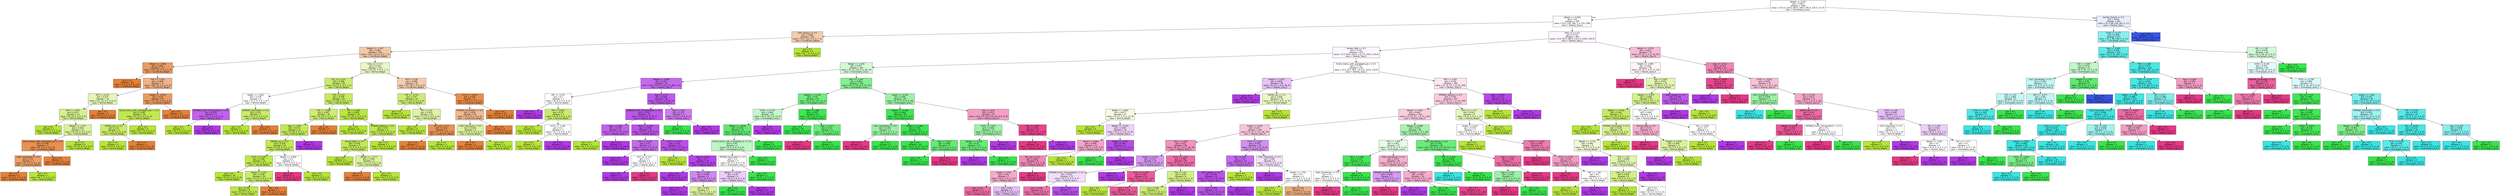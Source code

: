 digraph Tree {
node [shape=box, style="filled", color="black", fontname="helvetica"] ;
edge [fontname="helvetica"] ;
0 [label="Weight <= 0.451\ngini = 0.855\nsamples = 1096\nvalue = [215.0, 216.0, 284.0, 240.0, 281.0, 235.0, 217.0]\nclass = Overweight_Level_I", fillcolor="#ffffff"] ;
1 [label="Weight <= -0.939\ngini = 0.8\nsamples = 709\nvalue = [215, 216, 196, 2, 0, 235, 206]\nclass = Obesity_Type_II", fillcolor="#fdfbfe"] ;
0 -> 1 [labeldistance=2.5, labelangle=45, headlabel="True"] ;
2 [label="CAEC_Always <= 0.5\ngini = 0.488\nsamples = 226\nvalue = [212, 122, 0, 0, 0, 7, 1]\nclass = Insufficient_Weight", fillcolor="#f4cbae"] ;
1 -> 2 ;
3 [label="Weight <= -1.297\ngini = 0.481\nsamples = 220\nvalue = [212, 115, 0, 0, 0, 7, 1]\nclass = Insufficient_Weight", fillcolor="#f4c7a8"] ;
2 -> 3 ;
4 [label="Weight <= -1.596\ngini = 0.293\nsamples = 117\nvalue = [157, 34, 0, 0, 0, 0, 0]\nclass = Insufficient_Weight", fillcolor="#eb9c64"] ;
3 -> 4 ;
5 [label="gini = 0.0\nsamples = 40\nvalue = [71, 0, 0, 0, 0, 0, 0]\nclass = Insufficient_Weight", fillcolor="#e58139"] ;
4 -> 5 ;
6 [label="TUE <= -1.015\ngini = 0.406\nsamples = 77\nvalue = [86, 34, 0, 0, 0, 0, 0]\nclass = Insufficient_Weight", fillcolor="#efb387"] ;
4 -> 6 ;
7 [label="NCP <= 0.473\ngini = 0.475\nsamples = 16\nvalue = [12, 19, 0, 0, 0, 0, 0]\nclass = Normal_Weight", fillcolor="#e4f5b6"] ;
6 -> 7 ;
8 [label="NCP <= -0.877\ngini = 0.417\nsamples = 13\nvalue = [8, 19, 0, 0, 0, 0, 0]\nclass = Normal_Weight", fillcolor="#d5f08c"] ;
7 -> 8 ;
9 [label="gini = 0.0\nsamples = 2\nvalue = [0, 3, 0, 0, 0, 0, 0]\nclass = Normal_Weight", fillcolor="#b7e539"] ;
8 -> 9 ;
10 [label="Weight <= -1.537\ngini = 0.444\nsamples = 11\nvalue = [8, 16, 0, 0, 0, 0, 0]\nclass = Normal_Weight", fillcolor="#dbf29c"] ;
8 -> 10 ;
11 [label="family_history_with_overweight_yes <= 0.5\ngini = 0.198\nsamples = 5\nvalue = [8, 1, 0, 0, 0, 0, 0]\nclass = Insufficient_Weight", fillcolor="#e89152"] ;
10 -> 11 ;
12 [label="CAEC_Sometimes <= 0.5\ngini = 0.32\nsamples = 3\nvalue = [4, 1, 0, 0, 0, 0, 0]\nclass = Insufficient_Weight", fillcolor="#eca06a"] ;
11 -> 12 ;
13 [label="gini = 0.0\nsamples = 2\nvalue = [4, 0, 0, 0, 0, 0, 0]\nclass = Insufficient_Weight", fillcolor="#e58139"] ;
12 -> 13 ;
14 [label="gini = 0.0\nsamples = 1\nvalue = [0, 1, 0, 0, 0, 0, 0]\nclass = Normal_Weight", fillcolor="#b7e539"] ;
12 -> 14 ;
15 [label="gini = 0.0\nsamples = 2\nvalue = [4, 0, 0, 0, 0, 0, 0]\nclass = Insufficient_Weight", fillcolor="#e58139"] ;
11 -> 15 ;
16 [label="gini = 0.0\nsamples = 6\nvalue = [0, 15, 0, 0, 0, 0, 0]\nclass = Normal_Weight", fillcolor="#b7e539"] ;
10 -> 16 ;
17 [label="gini = 0.0\nsamples = 3\nvalue = [4, 0, 0, 0, 0, 0, 0]\nclass = Insufficient_Weight", fillcolor="#e58139"] ;
7 -> 17 ;
18 [label="Height <= -0.578\ngini = 0.28\nsamples = 61\nvalue = [74, 15, 0, 0, 0, 0, 0]\nclass = Insufficient_Weight", fillcolor="#ea9b61"] ;
6 -> 18 ;
19 [label="family_history_with_overweight_yes <= 0.5\ngini = 0.208\nsamples = 10\nvalue = [2, 15, 0, 0, 0, 0, 0]\nclass = Normal_Weight", fillcolor="#c1e853"] ;
18 -> 19 ;
20 [label="SMOKE_yes <= 0.5\ngini = 0.32\nsamples = 5\nvalue = [2, 8, 0, 0, 0, 0, 0]\nclass = Normal_Weight", fillcolor="#c9ec6a"] ;
19 -> 20 ;
21 [label="gini = 0.0\nsamples = 4\nvalue = [0, 8, 0, 0, 0, 0, 0]\nclass = Normal_Weight", fillcolor="#b7e539"] ;
20 -> 21 ;
22 [label="gini = 0.0\nsamples = 1\nvalue = [2, 0, 0, 0, 0, 0, 0]\nclass = Insufficient_Weight", fillcolor="#e58139"] ;
20 -> 22 ;
23 [label="gini = 0.0\nsamples = 5\nvalue = [0, 7, 0, 0, 0, 0, 0]\nclass = Normal_Weight", fillcolor="#b7e539"] ;
19 -> 23 ;
24 [label="gini = 0.0\nsamples = 51\nvalue = [72, 0, 0, 0, 0, 0, 0]\nclass = Insufficient_Weight", fillcolor="#e58139"] ;
18 -> 24 ;
25 [label="CALC_no <= 0.5\ngini = 0.535\nsamples = 103\nvalue = [55, 81, 0, 0, 0, 7, 1]\nclass = Normal_Weight", fillcolor="#eaf7c5"] ;
3 -> 25 ;
26 [label="SCC_no <= 0.5\ngini = 0.386\nsamples = 48\nvalue = [8, 53, 0, 0, 0, 7, 1]\nclass = Normal_Weight", fillcolor="#caec6d"] ;
25 -> 26 ;
27 [label="Height <= -1.083\ngini = 0.579\nsamples = 8\nvalue = [1, 5, 0, 0, 0, 5, 0]\nclass = Normal_Weight", fillcolor="#ffffff"] ;
26 -> 27 ;
28 [label="MTRANS_Public_Transportation <= 0.5\ngini = 0.278\nsamples = 5\nvalue = [0, 1, 0, 0, 0, 5, 0]\nclass = Obesity_Type_II", fillcolor="#c161ea"] ;
27 -> 28 ;
29 [label="gini = 0.0\nsamples = 1\nvalue = [0, 1, 0, 0, 0, 0, 0]\nclass = Normal_Weight", fillcolor="#b7e539"] ;
28 -> 29 ;
30 [label="gini = 0.0\nsamples = 4\nvalue = [0, 0, 0, 0, 0, 5, 0]\nclass = Obesity_Type_II", fillcolor="#b139e5"] ;
28 -> 30 ;
31 [label="MTRANS_Automobile <= 0.5\ngini = 0.32\nsamples = 3\nvalue = [1, 4, 0, 0, 0, 0, 0]\nclass = Normal_Weight", fillcolor="#c9ec6a"] ;
27 -> 31 ;
32 [label="gini = 0.0\nsamples = 2\nvalue = [0, 4, 0, 0, 0, 0, 0]\nclass = Normal_Weight", fillcolor="#b7e539"] ;
31 -> 32 ;
33 [label="gini = 0.0\nsamples = 1\nvalue = [1, 0, 0, 0, 0, 0, 0]\nclass = Insufficient_Weight", fillcolor="#e58139"] ;
31 -> 33 ;
34 [label="TUE <= 0.25\ngini = 0.299\nsamples = 40\nvalue = [7, 48, 0, 0, 0, 2, 1]\nclass = Normal_Weight", fillcolor="#c5ea60"] ;
26 -> 34 ;
35 [label="TUE <= -1.069\ngini = 0.397\nsamples = 26\nvalue = [6, 28, 0, 0, 0, 2, 1]\nclass = Normal_Weight", fillcolor="#cced72"] ;
34 -> 35 ;
36 [label="Age <= 1.784\ngini = 0.272\nsamples = 23\nvalue = [2, 28, 0, 0, 0, 2, 1]\nclass = Normal_Weight", fillcolor="#c3e959"] ;
35 -> 36 ;
37 [label="SMOKE_yes <= 0.5\ngini = 0.229\nsamples = 22\nvalue = [2, 28, 0, 0, 0, 1, 1]\nclass = Normal_Weight", fillcolor="#c1e853"] ;
36 -> 37 ;
38 [label="FCVC <= 0.145\ngini = 0.184\nsamples = 20\nvalue = [2, 27, 0, 0, 0, 1, 0]\nclass = Normal_Weight", fillcolor="#bfe84e"] ;
37 -> 38 ;
39 [label="gini = 0.0\nsamples = 10\nvalue = [0, 15, 0, 0, 0, 0, 0]\nclass = Normal_Weight", fillcolor="#b7e539"] ;
38 -> 39 ;
40 [label="Height <= 0.251\ngini = 0.338\nsamples = 10\nvalue = [2, 12, 0, 0, 0, 1, 0]\nclass = Normal_Weight", fillcolor="#c8eb67"] ;
38 -> 40 ;
41 [label="gini = 0.142\nsamples = 9\nvalue = [0, 12, 0, 0, 0, 1, 0]\nclass = Normal_Weight", fillcolor="#bde749"] ;
40 -> 41 ;
42 [label="gini = 0.0\nsamples = 1\nvalue = [2, 0, 0, 0, 0, 0, 0]\nclass = Insufficient_Weight", fillcolor="#e58139"] ;
40 -> 42 ;
43 [label="Weight <= -0.981\ngini = 0.5\nsamples = 2\nvalue = [0, 1, 0, 0, 0, 0, 1]\nclass = Normal_Weight", fillcolor="#ffffff"] ;
37 -> 43 ;
44 [label="gini = 0.0\nsamples = 1\nvalue = [0, 0, 0, 0, 0, 0, 1]\nclass = Obesity_Type_III", fillcolor="#e53986"] ;
43 -> 44 ;
45 [label="gini = 0.0\nsamples = 1\nvalue = [0, 1, 0, 0, 0, 0, 0]\nclass = Normal_Weight", fillcolor="#b7e539"] ;
43 -> 45 ;
46 [label="gini = 0.0\nsamples = 1\nvalue = [0, 0, 0, 0, 0, 1, 0]\nclass = Obesity_Type_II", fillcolor="#b139e5"] ;
36 -> 46 ;
47 [label="gini = 0.0\nsamples = 3\nvalue = [4, 0, 0, 0, 0, 0, 0]\nclass = Insufficient_Weight", fillcolor="#e58139"] ;
35 -> 47 ;
48 [label="FAF <= 0.286\ngini = 0.091\nsamples = 14\nvalue = [1, 20, 0, 0, 0, 0, 0]\nclass = Normal_Weight", fillcolor="#bbe643"] ;
34 -> 48 ;
49 [label="gini = 0.0\nsamples = 8\nvalue = [0, 11, 0, 0, 0, 0, 0]\nclass = Normal_Weight", fillcolor="#b7e539"] ;
48 -> 49 ;
50 [label="MTRANS_Walking <= 0.5\ngini = 0.18\nsamples = 6\nvalue = [1, 9, 0, 0, 0, 0, 0]\nclass = Normal_Weight", fillcolor="#bfe84f"] ;
48 -> 50 ;
51 [label="Gender_Male <= 0.5\ngini = 0.245\nsamples = 5\nvalue = [1, 6, 0, 0, 0, 0, 0]\nclass = Normal_Weight", fillcolor="#c3e95a"] ;
50 -> 51 ;
52 [label="gini = 0.0\nsamples = 2\nvalue = [0, 4, 0, 0, 0, 0, 0]\nclass = Normal_Weight", fillcolor="#b7e539"] ;
51 -> 52 ;
53 [label="Weight <= -1.177\ngini = 0.444\nsamples = 3\nvalue = [1, 2, 0, 0, 0, 0, 0]\nclass = Normal_Weight", fillcolor="#dbf29c"] ;
51 -> 53 ;
54 [label="gini = 0.0\nsamples = 1\nvalue = [1, 0, 0, 0, 0, 0, 0]\nclass = Insufficient_Weight", fillcolor="#e58139"] ;
53 -> 54 ;
55 [label="gini = 0.0\nsamples = 2\nvalue = [0, 2, 0, 0, 0, 0, 0]\nclass = Normal_Weight", fillcolor="#b7e539"] ;
53 -> 55 ;
56 [label="gini = 0.0\nsamples = 1\nvalue = [0, 3, 0, 0, 0, 0, 0]\nclass = Normal_Weight", fillcolor="#b7e539"] ;
50 -> 56 ;
57 [label="NCP <= 0.46\ngini = 0.468\nsamples = 55\nvalue = [47, 28, 0, 0, 0, 0, 0]\nclass = Insufficient_Weight", fillcolor="#f4ccaf"] ;
25 -> 57 ;
58 [label="TUE <= -0.723\ngini = 0.35\nsamples = 24\nvalue = [7, 24, 0, 0, 0, 0, 0]\nclass = Normal_Weight", fillcolor="#cced73"] ;
57 -> 58 ;
59 [label="gini = 0.0\nsamples = 8\nvalue = [0, 11, 0, 0, 0, 0, 0]\nclass = Normal_Weight", fillcolor="#b7e539"] ;
58 -> 59 ;
60 [label="FAF <= 0.15\ngini = 0.455\nsamples = 16\nvalue = [7, 13, 0, 0, 0, 0, 0]\nclass = Normal_Weight", fillcolor="#def3a4"] ;
58 -> 60 ;
61 [label="gini = 0.0\nsamples = 8\nvalue = [0, 12, 0, 0, 0, 0, 0]\nclass = Normal_Weight", fillcolor="#b7e539"] ;
60 -> 61 ;
62 [label="SCC_yes <= 0.5\ngini = 0.219\nsamples = 8\nvalue = [7, 1, 0, 0, 0, 0, 0]\nclass = Insufficient_Weight", fillcolor="#e99355"] ;
60 -> 62 ;
63 [label="gini = 0.0\nsamples = 7\nvalue = [7, 0, 0, 0, 0, 0, 0]\nclass = Insufficient_Weight", fillcolor="#e58139"] ;
62 -> 63 ;
64 [label="gini = 0.0\nsamples = 1\nvalue = [0, 1, 0, 0, 0, 0, 0]\nclass = Normal_Weight", fillcolor="#b7e539"] ;
62 -> 64 ;
65 [label="FCVC <= -0.674\ngini = 0.165\nsamples = 31\nvalue = [40, 4, 0, 0, 0, 0, 0]\nclass = Insufficient_Weight", fillcolor="#e88e4d"] ;
57 -> 65 ;
66 [label="MTRANS_Automobile <= 0.5\ngini = 0.426\nsamples = 10\nvalue = [9, 4, 0, 0, 0, 0, 0]\nclass = Insufficient_Weight", fillcolor="#f1b991"] ;
65 -> 66 ;
67 [label="CAEC_Frequently <= 0.5\ngini = 0.444\nsamples = 4\nvalue = [2, 4, 0, 0, 0, 0, 0]\nclass = Normal_Weight", fillcolor="#dbf29c"] ;
66 -> 67 ;
68 [label="gini = 0.0\nsamples = 1\nvalue = [2, 0, 0, 0, 0, 0, 0]\nclass = Insufficient_Weight", fillcolor="#e58139"] ;
67 -> 68 ;
69 [label="gini = 0.0\nsamples = 3\nvalue = [0, 4, 0, 0, 0, 0, 0]\nclass = Normal_Weight", fillcolor="#b7e539"] ;
67 -> 69 ;
70 [label="gini = 0.0\nsamples = 6\nvalue = [7, 0, 0, 0, 0, 0, 0]\nclass = Insufficient_Weight", fillcolor="#e58139"] ;
66 -> 70 ;
71 [label="gini = 0.0\nsamples = 21\nvalue = [31, 0, 0, 0, 0, 0, 0]\nclass = Insufficient_Weight", fillcolor="#e58139"] ;
65 -> 71 ;
72 [label="gini = 0.0\nsamples = 6\nvalue = [0, 7, 0, 0, 0, 0, 0]\nclass = Normal_Weight", fillcolor="#b7e539"] ;
2 -> 72 ;
73 [label="FAVC_no <= 0.5\ngini = 0.733\nsamples = 483\nvalue = [3.0, 94.0, 196.0, 2.0, 0.0, 228.0, 205.0]\nclass = Obesity_Type_II", fillcolor="#fcf6fe"] ;
1 -> 73 ;
74 [label="Gender_Male <= 0.5\ngini = 0.724\nsamples = 413\nvalue = [3.0, 69.0, 191.0, 1.0, 0.0, 210.0, 155.0]\nclass = Obesity_Type_II", fillcolor="#fcf6fe"] ;
73 -> 74 ;
75 [label="Weight <= -0.406\ngini = 0.637\nsamples = 181\nvalue = [0, 14, 132, 0, 0, 90, 37]\nclass = Overweight_Level_I", fillcolor="#d2f9d6"] ;
74 -> 75 ;
76 [label="Weight <= -0.904\ngini = 0.347\nsamples = 53\nvalue = [0.0, 14.0, 2.0, 0.0, 0.0, 68.0, 2.0]\nclass = Obesity_Type_II", fillcolor="#c46aec"] ;
75 -> 76 ;
77 [label="FAF <= -0.257\ngini = 0.5\nsamples = 7\nvalue = [0, 8, 0, 0, 0, 8, 0]\nclass = Normal_Weight", fillcolor="#ffffff"] ;
76 -> 77 ;
78 [label="gini = 0.0\nsamples = 3\nvalue = [0, 0, 0, 0, 0, 6, 0]\nclass = Obesity_Type_II", fillcolor="#b139e5"] ;
77 -> 78 ;
79 [label="FAF <= 0.005\ngini = 0.32\nsamples = 4\nvalue = [0, 8, 0, 0, 0, 2, 0]\nclass = Normal_Weight", fillcolor="#c9ec6a"] ;
77 -> 79 ;
80 [label="gini = 0.0\nsamples = 2\nvalue = [0, 6, 0, 0, 0, 0, 0]\nclass = Normal_Weight", fillcolor="#b7e539"] ;
79 -> 80 ;
81 [label="FCVC <= -1.481\ngini = 0.5\nsamples = 2\nvalue = [0, 2, 0, 0, 0, 2, 0]\nclass = Normal_Weight", fillcolor="#ffffff"] ;
79 -> 81 ;
82 [label="gini = 0.0\nsamples = 1\nvalue = [0, 2, 0, 0, 0, 0, 0]\nclass = Normal_Weight", fillcolor="#b7e539"] ;
81 -> 82 ;
83 [label="gini = 0.0\nsamples = 1\nvalue = [0, 0, 0, 0, 0, 2, 0]\nclass = Obesity_Type_II", fillcolor="#b139e5"] ;
81 -> 83 ;
84 [label="Age <= 1.771\ngini = 0.256\nsamples = 46\nvalue = [0, 6, 2, 0, 0, 60, 2]\nclass = Obesity_Type_II", fillcolor="#bd58e9"] ;
76 -> 84 ;
85 [label="MTRANS_Public_Transportation <= 0.5\ngini = 0.231\nsamples = 41\nvalue = [0, 6, 0, 0, 0, 54, 2]\nclass = Obesity_Type_II", fillcolor="#bc55e9"] ;
84 -> 85 ;
86 [label="Age <= 0.198\ngini = 0.278\nsamples = 11\nvalue = [0, 2, 0, 0, 0, 10, 0]\nclass = Obesity_Type_II", fillcolor="#c161ea"] ;
85 -> 86 ;
87 [label="gini = 0.0\nsamples = 2\nvalue = [0, 2, 0, 0, 0, 0, 0]\nclass = Normal_Weight", fillcolor="#b7e539"] ;
86 -> 87 ;
88 [label="gini = 0.0\nsamples = 9\nvalue = [0, 0, 0, 0, 0, 10, 0]\nclass = Obesity_Type_II", fillcolor="#b139e5"] ;
86 -> 88 ;
89 [label="NCP <= -2.148\ngini = 0.218\nsamples = 30\nvalue = [0, 4, 0, 0, 0, 44, 2]\nclass = Obesity_Type_II", fillcolor="#bb53e8"] ;
85 -> 89 ;
90 [label="FAF <= -0.035\ngini = 0.32\nsamples = 6\nvalue = [0, 0, 0, 0, 0, 8, 2]\nclass = Obesity_Type_II", fillcolor="#c46aec"] ;
89 -> 90 ;
91 [label="gini = 0.0\nsamples = 4\nvalue = [0, 0, 0, 0, 0, 6, 0]\nclass = Obesity_Type_II", fillcolor="#b139e5"] ;
90 -> 91 ;
92 [label="SCC_no <= 0.5\ngini = 0.5\nsamples = 2\nvalue = [0, 0, 0, 0, 0, 2, 2]\nclass = Obesity_Type_II", fillcolor="#ffffff"] ;
90 -> 92 ;
93 [label="gini = 0.0\nsamples = 1\nvalue = [0, 0, 0, 0, 0, 2, 0]\nclass = Obesity_Type_II", fillcolor="#b139e5"] ;
92 -> 93 ;
94 [label="gini = 0.0\nsamples = 1\nvalue = [0, 0, 0, 0, 0, 0, 2]\nclass = Obesity_Type_III", fillcolor="#e53986"] ;
92 -> 94 ;
95 [label="FCVC <= -2.473\ngini = 0.18\nsamples = 24\nvalue = [0, 4, 0, 0, 0, 36, 0]\nclass = Obesity_Type_II", fillcolor="#ba4fe8"] ;
89 -> 95 ;
96 [label="gini = 0.0\nsamples = 1\nvalue = [0, 2, 0, 0, 0, 0, 0]\nclass = Normal_Weight", fillcolor="#b7e539"] ;
95 -> 96 ;
97 [label="Age <= -0.38\ngini = 0.1\nsamples = 23\nvalue = [0, 2, 0, 0, 0, 36, 0]\nclass = Obesity_Type_II", fillcolor="#b544e6"] ;
95 -> 97 ;
98 [label="gini = 0.0\nsamples = 17\nvalue = [0, 0, 0, 0, 0, 31, 0]\nclass = Obesity_Type_II", fillcolor="#b139e5"] ;
97 -> 98 ;
99 [label="FAF <= -0.134\ngini = 0.408\nsamples = 6\nvalue = [0, 2, 0, 0, 0, 5, 0]\nclass = Obesity_Type_II", fillcolor="#d088ef"] ;
97 -> 99 ;
100 [label="gini = 0.0\nsamples = 3\nvalue = [0, 0, 0, 0, 0, 4, 0]\nclass = Obesity_Type_II", fillcolor="#b139e5"] ;
99 -> 100 ;
101 [label="gini = 0.444\nsamples = 3\nvalue = [0, 2, 0, 0, 0, 1, 0]\nclass = Normal_Weight", fillcolor="#dbf29c"] ;
99 -> 101 ;
102 [label="Age <= 1.96\ngini = 0.375\nsamples = 5\nvalue = [0, 0, 2, 0, 0, 6, 0]\nclass = Obesity_Type_II", fillcolor="#cb7bee"] ;
84 -> 102 ;
103 [label="gini = 0.0\nsamples = 1\nvalue = [0, 0, 2, 0, 0, 0, 0]\nclass = Overweight_Level_I", fillcolor="#39e54d"] ;
102 -> 103 ;
104 [label="gini = 0.0\nsamples = 4\nvalue = [0, 0, 0, 0, 0, 6, 0]\nclass = Obesity_Type_II", fillcolor="#b139e5"] ;
102 -> 104 ;
105 [label="NCP <= -1.441\ngini = 0.468\nsamples = 128\nvalue = [0, 0, 130, 0, 0, 22, 35]\nclass = Overweight_Level_I", fillcolor="#83ef90"] ;
75 -> 105 ;
106 [label="Weight <= -0.244\ngini = 0.35\nsamples = 45\nvalue = [0, 0, 53, 0, 0, 14, 1]\nclass = Overweight_Level_I", fillcolor="#70ec7e"] ;
105 -> 106 ;
107 [label="CH2O <= 0.379\ngini = 0.484\nsamples = 20\nvalue = [0, 0, 20, 0, 0, 14, 0]\nclass = Overweight_Level_I", fillcolor="#c4f7ca"] ;
106 -> 107 ;
108 [label="Weight <= -0.289\ngini = 0.278\nsamples = 15\nvalue = [0, 0, 20, 0, 0, 4, 0]\nclass = Overweight_Level_I", fillcolor="#61ea71"] ;
107 -> 108 ;
109 [label="family_history_with_overweight_no <= 0.5\ngini = 0.48\nsamples = 6\nvalue = [0, 0, 6, 0, 0, 4, 0]\nclass = Overweight_Level_I", fillcolor="#bdf6c4"] ;
108 -> 109 ;
110 [label="MTRANS_Automobile <= 0.5\ngini = 0.5\nsamples = 5\nvalue = [0, 0, 4, 0, 0, 4, 0]\nclass = Overweight_Level_I", fillcolor="#ffffff"] ;
109 -> 110 ;
111 [label="Weight <= -0.322\ngini = 0.49\nsamples = 4\nvalue = [0, 0, 3, 0, 0, 4, 0]\nclass = Obesity_Type_II", fillcolor="#eccef8"] ;
110 -> 111 ;
112 [label="gini = 0.0\nsamples = 1\nvalue = [0, 0, 3, 0, 0, 0, 0]\nclass = Overweight_Level_I", fillcolor="#39e54d"] ;
111 -> 112 ;
113 [label="gini = 0.0\nsamples = 3\nvalue = [0, 0, 0, 0, 0, 4, 0]\nclass = Obesity_Type_II", fillcolor="#b139e5"] ;
111 -> 113 ;
114 [label="gini = 0.0\nsamples = 1\nvalue = [0, 0, 1, 0, 0, 0, 0]\nclass = Overweight_Level_I", fillcolor="#39e54d"] ;
110 -> 114 ;
115 [label="gini = 0.0\nsamples = 1\nvalue = [0, 0, 2, 0, 0, 0, 0]\nclass = Overweight_Level_I", fillcolor="#39e54d"] ;
109 -> 115 ;
116 [label="gini = 0.0\nsamples = 9\nvalue = [0, 0, 14, 0, 0, 0, 0]\nclass = Overweight_Level_I", fillcolor="#39e54d"] ;
108 -> 116 ;
117 [label="gini = 0.0\nsamples = 5\nvalue = [0, 0, 0, 0, 0, 10, 0]\nclass = Obesity_Type_II", fillcolor="#b139e5"] ;
107 -> 117 ;
118 [label="Age <= 1.499\ngini = 0.057\nsamples = 25\nvalue = [0, 0, 33, 0, 0, 0, 1]\nclass = Overweight_Level_I", fillcolor="#3fe652"] ;
106 -> 118 ;
119 [label="gini = 0.0\nsamples = 20\nvalue = [0, 0, 29, 0, 0, 0, 0]\nclass = Overweight_Level_I", fillcolor="#39e54d"] ;
118 -> 119 ;
120 [label="Age <= 2.377\ngini = 0.32\nsamples = 5\nvalue = [0, 0, 4, 0, 0, 0, 1]\nclass = Overweight_Level_I", fillcolor="#6aec79"] ;
118 -> 120 ;
121 [label="gini = 0.0\nsamples = 1\nvalue = [0, 0, 0, 0, 0, 0, 1]\nclass = Obesity_Type_III", fillcolor="#e53986"] ;
120 -> 121 ;
122 [label="gini = 0.0\nsamples = 4\nvalue = [0, 0, 4, 0, 0, 0, 0]\nclass = Overweight_Level_I", fillcolor="#39e54d"] ;
120 -> 122 ;
123 [label="Height <= -0.542\ngini = 0.495\nsamples = 83\nvalue = [0, 0, 77, 0, 0, 8, 34]\nclass = Overweight_Level_I", fillcolor="#9bf2a5"] ;
105 -> 123 ;
124 [label="Weight <= -0.368\ngini = 0.084\nsamples = 50\nvalue = [0, 0, 65, 0, 0, 0, 3]\nclass = Overweight_Level_I", fillcolor="#42e655"] ;
123 -> 124 ;
125 [label="CALC_Sometimes <= 0.5\ngini = 0.444\nsamples = 3\nvalue = [0, 0, 2, 0, 0, 0, 1]\nclass = Overweight_Level_I", fillcolor="#9cf2a6"] ;
124 -> 125 ;
126 [label="gini = 0.0\nsamples = 1\nvalue = [0, 0, 0, 0, 0, 0, 1]\nclass = Obesity_Type_III", fillcolor="#e53986"] ;
125 -> 126 ;
127 [label="gini = 0.0\nsamples = 2\nvalue = [0, 0, 2, 0, 0, 0, 0]\nclass = Overweight_Level_I", fillcolor="#39e54d"] ;
125 -> 127 ;
128 [label="Height <= -0.585\ngini = 0.06\nsamples = 47\nvalue = [0, 0, 63, 0, 0, 0, 2]\nclass = Overweight_Level_I", fillcolor="#3fe653"] ;
124 -> 128 ;
129 [label="gini = 0.0\nsamples = 38\nvalue = [0, 0, 54, 0, 0, 0, 0]\nclass = Overweight_Level_I", fillcolor="#39e54d"] ;
128 -> 129 ;
130 [label="Age <= -0.533\ngini = 0.298\nsamples = 9\nvalue = [0, 0, 9, 0, 0, 0, 2]\nclass = Overweight_Level_I", fillcolor="#65eb75"] ;
128 -> 130 ;
131 [label="gini = 0.0\nsamples = 7\nvalue = [0, 0, 9, 0, 0, 0, 0]\nclass = Overweight_Level_I", fillcolor="#39e54d"] ;
130 -> 131 ;
132 [label="gini = 0.0\nsamples = 2\nvalue = [0, 0, 0, 0, 0, 0, 2]\nclass = Obesity_Type_III", fillcolor="#e53986"] ;
130 -> 132 ;
133 [label="Age <= -0.24\ngini = 0.551\nsamples = 33\nvalue = [0.0, 0.0, 12.0, 0.0, 0.0, 8.0, 31.0]\nclass = Obesity_Type_III", fillcolor="#f29fc4"] ;
123 -> 133 ;
134 [label="CH2O <= 1.047\ngini = 0.444\nsamples = 12\nvalue = [0, 0, 12, 0, 0, 6, 0]\nclass = Overweight_Level_I", fillcolor="#9cf2a6"] ;
133 -> 134 ;
135 [label="Weight <= -0.185\ngini = 0.32\nsamples = 10\nvalue = [0, 0, 12, 0, 0, 3, 0]\nclass = Overweight_Level_I", fillcolor="#6aec79"] ;
134 -> 135 ;
136 [label="gini = 0.0\nsamples = 3\nvalue = [0, 0, 0, 0, 0, 3, 0]\nclass = Obesity_Type_II", fillcolor="#b139e5"] ;
135 -> 136 ;
137 [label="gini = 0.0\nsamples = 7\nvalue = [0, 0, 12, 0, 0, 0, 0]\nclass = Overweight_Level_I", fillcolor="#39e54d"] ;
135 -> 137 ;
138 [label="gini = 0.0\nsamples = 2\nvalue = [0, 0, 0, 0, 0, 3, 0]\nclass = Obesity_Type_II", fillcolor="#b139e5"] ;
134 -> 138 ;
139 [label="FAF <= 1.683\ngini = 0.114\nsamples = 21\nvalue = [0, 0, 0, 0, 0, 2, 31]\nclass = Obesity_Type_III", fillcolor="#e7468e"] ;
133 -> 139 ;
140 [label="gini = 0.0\nsamples = 20\nvalue = [0, 0, 0, 0, 0, 0, 31]\nclass = Obesity_Type_III", fillcolor="#e53986"] ;
139 -> 140 ;
141 [label="gini = 0.0\nsamples = 1\nvalue = [0, 0, 0, 0, 0, 2, 0]\nclass = Obesity_Type_II", fillcolor="#b139e5"] ;
139 -> 141 ;
142 [label="family_history_with_overweight_yes <= 0.5\ngini = 0.725\nsamples = 232\nvalue = [3.0, 55.0, 59.0, 1.0, 0.0, 120.0, 118.0]\nclass = Obesity_Type_II", fillcolor="#fefdff"] ;
74 -> 142 ;
143 [label="Height <= -0.675\ngini = 0.603\nsamples = 46\nvalue = [0, 23, 2, 0, 0, 38, 9]\nclass = Obesity_Type_II", fillcolor="#e7c2f7"] ;
142 -> 143 ;
144 [label="gini = 0.0\nsamples = 16\nvalue = [0, 0, 0, 0, 0, 25, 0]\nclass = Obesity_Type_II", fillcolor="#b139e5"] ;
143 -> 144 ;
145 [label="SMOKE_yes <= 0.5\ngini = 0.646\nsamples = 30\nvalue = [0, 23, 2, 0, 0, 13, 9]\nclass = Normal_Weight", fillcolor="#eaf7c5"] ;
143 -> 145 ;
146 [label="Weight <= -0.483\ngini = 0.677\nsamples = 27\nvalue = [0, 17, 2, 0, 0, 13, 9]\nclass = Normal_Weight", fillcolor="#f5fbe3"] ;
145 -> 146 ;
147 [label="gini = 0.0\nsamples = 9\nvalue = [0, 14, 0, 0, 0, 0, 0]\nclass = Normal_Weight", fillcolor="#b7e539"] ;
146 -> 147 ;
148 [label="Weight <= -0.024\ngini = 0.639\nsamples = 18\nvalue = [0, 3, 2, 0, 0, 13, 9]\nclass = Obesity_Type_II", fillcolor="#eed3f9"] ;
146 -> 148 ;
149 [label="Height <= 0.894\ngini = 0.609\nsamples = 12\nvalue = [0, 3, 1, 0, 0, 3, 9]\nclass = Obesity_Type_III", fillcolor="#f3a4c7"] ;
148 -> 149 ;
150 [label="SCC_yes <= 0.5\ngini = 0.462\nsamples = 9\nvalue = [0, 0, 1, 0, 0, 3, 9]\nclass = Obesity_Type_III", fillcolor="#ef88b6"] ;
149 -> 150 ;
151 [label="Height <= 0.09\ngini = 0.54\nsamples = 7\nvalue = [0, 0, 1, 0, 0, 3, 6]\nclass = Obesity_Type_III", fillcolor="#f4aacb"] ;
150 -> 151 ;
152 [label="gini = 0.32\nsamples = 3\nvalue = [0, 0, 1, 0, 0, 0, 4]\nclass = Obesity_Type_III", fillcolor="#ec6aa4"] ;
151 -> 152 ;
153 [label="gini = 0.48\nsamples = 4\nvalue = [0, 0, 0, 0, 0, 3, 2]\nclass = Obesity_Type_II", fillcolor="#e5bdf6"] ;
151 -> 153 ;
154 [label="gini = 0.0\nsamples = 2\nvalue = [0, 0, 0, 0, 0, 0, 3]\nclass = Obesity_Type_III", fillcolor="#e53986"] ;
150 -> 154 ;
155 [label="gini = 0.0\nsamples = 3\nvalue = [0, 3, 0, 0, 0, 0, 0]\nclass = Normal_Weight", fillcolor="#b7e539"] ;
149 -> 155 ;
156 [label="Height <= 0.529\ngini = 0.165\nsamples = 6\nvalue = [0, 0, 1, 0, 0, 10, 0]\nclass = Obesity_Type_II", fillcolor="#b94de8"] ;
148 -> 156 ;
157 [label="gini = 0.0\nsamples = 1\nvalue = [0, 0, 1, 0, 0, 0, 0]\nclass = Overweight_Level_I", fillcolor="#39e54d"] ;
156 -> 157 ;
158 [label="gini = 0.0\nsamples = 5\nvalue = [0, 0, 0, 0, 0, 10, 0]\nclass = Obesity_Type_II", fillcolor="#b139e5"] ;
156 -> 158 ;
159 [label="gini = 0.0\nsamples = 3\nvalue = [0, 6, 0, 0, 0, 0, 0]\nclass = Normal_Weight", fillcolor="#b7e539"] ;
145 -> 159 ;
160 [label="NCP <= 0.497\ngini = 0.716\nsamples = 186\nvalue = [3, 32, 57, 1, 0, 82, 109]\nclass = Obesity_Type_III", fillcolor="#fce5ef"] ;
142 -> 160 ;
161 [label="MTRANS_Walking <= 0.5\ngini = 0.705\nsamples = 167\nvalue = [3, 30, 57, 1, 0, 52, 109]\nclass = Obesity_Type_III", fillcolor="#f8cadf"] ;
160 -> 161 ;
162 [label="Weight <= 0.091\ngini = 0.697\nsamples = 158\nvalue = [3, 22, 57, 1, 0, 51, 104]\nclass = Obesity_Type_III", fillcolor="#f8cce0"] ;
161 -> 162 ;
163 [label="Height <= 0.976\ngini = 0.617\nsamples = 100\nvalue = [3, 22, 1, 0, 0, 46, 76]\nclass = Obesity_Type_III", fillcolor="#f7c5db"] ;
162 -> 163 ;
164 [label="TUE <= -1.036\ngini = 0.52\nsamples = 80\nvalue = [0, 15, 1, 0, 0, 26, 76]\nclass = Obesity_Type_III", fillcolor="#f193bd"] ;
163 -> 164 ;
165 [label="Height <= 0.479\ngini = 0.513\nsamples = 20\nvalue = [0, 3, 0, 0, 0, 18, 7]\nclass = Obesity_Type_II", fillcolor="#d697f1"] ;
164 -> 165 ;
166 [label="MTRANS_Public_Transportation <= 0.5\ngini = 0.615\nsamples = 15\nvalue = [0, 3, 0, 0, 0, 9, 7]\nclass = Obesity_Type_II", fillcolor="#f2defb"] ;
165 -> 166 ;
167 [label="gini = 0.346\nsamples = 8\nvalue = [0, 2, 0, 0, 0, 0, 7]\nclass = Obesity_Type_III", fillcolor="#ec72a9"] ;
166 -> 167 ;
168 [label="gini = 0.18\nsamples = 7\nvalue = [0, 1, 0, 0, 0, 9, 0]\nclass = Obesity_Type_II", fillcolor="#ba4fe8"] ;
166 -> 168 ;
169 [label="gini = 0.0\nsamples = 5\nvalue = [0, 0, 0, 0, 0, 9, 0]\nclass = Obesity_Type_II", fillcolor="#b139e5"] ;
165 -> 169 ;
170 [label="FCVC <= 1.032\ngini = 0.386\nsamples = 60\nvalue = [0, 12, 1, 0, 0, 8, 69]\nclass = Obesity_Type_III", fillcolor="#ec6ea7"] ;
164 -> 170 ;
171 [label="FCVC <= -2.362\ngini = 0.287\nsamples = 54\nvalue = [0, 5, 1, 0, 0, 7, 67]\nclass = Obesity_Type_III", fillcolor="#ea5c9c"] ;
170 -> 171 ;
172 [label="gini = 0.0\nsamples = 1\nvalue = [0, 1, 0, 0, 0, 0, 0]\nclass = Normal_Weight", fillcolor="#b7e539"] ;
171 -> 172 ;
173 [label="gini = 0.27\nsamples = 53\nvalue = [0, 4, 1, 0, 0, 7, 67]\nclass = Obesity_Type_III", fillcolor="#e95a9a"] ;
171 -> 173 ;
174 [label="TUE <= 1.42\ngini = 0.46\nsamples = 6\nvalue = [0, 7, 0, 0, 0, 1, 2]\nclass = Normal_Weight", fillcolor="#d2ef83"] ;
170 -> 174 ;
175 [label="gini = 0.346\nsamples = 5\nvalue = [0, 7, 0, 0, 0, 0, 2]\nclass = Normal_Weight", fillcolor="#ccec72"] ;
174 -> 175 ;
176 [label="gini = 0.0\nsamples = 1\nvalue = [0, 0, 0, 0, 0, 1, 0]\nclass = Obesity_Type_II", fillcolor="#b139e5"] ;
174 -> 176 ;
177 [label="FCVC <= 1.031\ngini = 0.491\nsamples = 20\nvalue = [3, 7, 0, 0, 0, 20, 0]\nclass = Obesity_Type_II", fillcolor="#d38ff0"] ;
163 -> 177 ;
178 [label="FAF <= 2.04\ngini = 0.32\nsamples = 14\nvalue = [0, 4, 0, 0, 0, 16, 0]\nclass = Obesity_Type_II", fillcolor="#c46aec"] ;
177 -> 178 ;
179 [label="CAEC_Always <= 0.5\ngini = 0.198\nsamples = 13\nvalue = [0, 2, 0, 0, 0, 16, 0]\nclass = Obesity_Type_II", fillcolor="#bb52e8"] ;
178 -> 179 ;
180 [label="gini = 0.208\nsamples = 12\nvalue = [0, 2, 0, 0, 0, 15, 0]\nclass = Obesity_Type_II", fillcolor="#bb53e8"] ;
179 -> 180 ;
181 [label="gini = 0.0\nsamples = 1\nvalue = [0, 0, 0, 0, 0, 1, 0]\nclass = Obesity_Type_II", fillcolor="#b139e5"] ;
179 -> 181 ;
182 [label="gini = 0.0\nsamples = 1\nvalue = [0, 2, 0, 0, 0, 0, 0]\nclass = Normal_Weight", fillcolor="#b7e539"] ;
178 -> 182 ;
183 [label="CAEC_Frequently <= 0.5\ngini = 0.66\nsamples = 6\nvalue = [3, 3, 0, 0, 0, 4, 0]\nclass = Obesity_Type_II", fillcolor="#f4e3fb"] ;
177 -> 183 ;
184 [label="gini = 0.0\nsamples = 2\nvalue = [0, 0, 0, 0, 0, 4, 0]\nclass = Obesity_Type_II", fillcolor="#b139e5"] ;
183 -> 184 ;
185 [label="Height <= 1.752\ngini = 0.5\nsamples = 4\nvalue = [3, 3, 0, 0, 0, 0, 0]\nclass = Insufficient_Weight", fillcolor="#ffffff"] ;
183 -> 185 ;
186 [label="gini = 0.0\nsamples = 2\nvalue = [0, 2, 0, 0, 0, 0, 0]\nclass = Normal_Weight", fillcolor="#b7e539"] ;
185 -> 186 ;
187 [label="gini = 0.375\nsamples = 2\nvalue = [3, 1, 0, 0, 0, 0, 0]\nclass = Insufficient_Weight", fillcolor="#eeab7b"] ;
185 -> 187 ;
188 [label="Weight <= 0.269\ngini = 0.513\nsamples = 58\nvalue = [0, 0, 56, 1, 0, 5, 28]\nclass = Overweight_Level_I", fillcolor="#a6f3af"] ;
162 -> 188 ;
189 [label="TUE <= -1.055\ngini = 0.581\nsamples = 32\nvalue = [0, 0, 25, 0, 0, 5, 21]\nclass = Overweight_Level_I", fillcolor="#e5fce7"] ;
188 -> 189 ;
190 [label="FAF <= -1.189\ngini = 0.117\nsamples = 12\nvalue = [0, 0, 15, 0, 0, 0, 1]\nclass = Overweight_Level_I", fillcolor="#46e759"] ;
189 -> 190 ;
191 [label="CAEC_Sometimes <= 0.5\ngini = 0.5\nsamples = 2\nvalue = [0, 0, 1, 0, 0, 0, 1]\nclass = Overweight_Level_I", fillcolor="#ffffff"] ;
190 -> 191 ;
192 [label="gini = 0.0\nsamples = 1\nvalue = [0, 0, 0, 0, 0, 0, 1]\nclass = Obesity_Type_III", fillcolor="#e53986"] ;
191 -> 192 ;
193 [label="gini = 0.0\nsamples = 1\nvalue = [0, 0, 1, 0, 0, 0, 0]\nclass = Overweight_Level_I", fillcolor="#39e54d"] ;
191 -> 193 ;
194 [label="gini = 0.0\nsamples = 10\nvalue = [0, 0, 14, 0, 0, 0, 0]\nclass = Overweight_Level_I", fillcolor="#39e54d"] ;
190 -> 194 ;
195 [label="CAEC_Sometimes <= 0.5\ngini = 0.571\nsamples = 20\nvalue = [0, 0, 10, 0, 0, 5, 20]\nclass = Obesity_Type_III", fillcolor="#f5b0cf"] ;
189 -> 195 ;
196 [label="MTRANS_Automobile <= 0.5\ngini = 0.444\nsamples = 2\nvalue = [0, 0, 0, 0, 0, 4, 2]\nclass = Obesity_Type_II", fillcolor="#d89cf2"] ;
195 -> 196 ;
197 [label="gini = 0.0\nsamples = 1\nvalue = [0, 0, 0, 0, 0, 0, 2]\nclass = Obesity_Type_III", fillcolor="#e53986"] ;
196 -> 197 ;
198 [label="gini = 0.0\nsamples = 1\nvalue = [0, 0, 0, 0, 0, 4, 0]\nclass = Obesity_Type_II", fillcolor="#b139e5"] ;
196 -> 198 ;
199 [label="Height <= 0.413\ngini = 0.495\nsamples = 18\nvalue = [0, 0, 10, 0, 0, 1, 18]\nclass = Obesity_Type_III", fillcolor="#f4accc"] ;
195 -> 199 ;
200 [label="gini = 0.0\nsamples = 5\nvalue = [0, 0, 10, 0, 0, 0, 0]\nclass = Overweight_Level_I", fillcolor="#39e54d"] ;
199 -> 200 ;
201 [label="gini = 0.1\nsamples = 13\nvalue = [0, 0, 0, 0, 0, 1, 18]\nclass = Obesity_Type_III", fillcolor="#e6448d"] ;
199 -> 201 ;
202 [label="CALC_Sometimes <= 0.5\ngini = 0.335\nsamples = 26\nvalue = [0.0, 0.0, 31.0, 1.0, 0.0, 0.0, 7.0]\nclass = Overweight_Level_I", fillcolor="#6bec7a"] ;
188 -> 202 ;
203 [label="TUE <= -0.746\ngini = 0.064\nsamples = 19\nvalue = [0, 0, 29, 1, 0, 0, 0]\nclass = Overweight_Level_I", fillcolor="#40e653"] ;
202 -> 203 ;
204 [label="gini = 0.0\nsamples = 1\nvalue = [0, 0, 0, 1, 0, 0, 0]\nclass = Overweight_Level_II", fillcolor="#39e5e2"] ;
203 -> 204 ;
205 [label="gini = 0.0\nsamples = 18\nvalue = [0, 0, 29, 0, 0, 0, 0]\nclass = Overweight_Level_I", fillcolor="#39e54d"] ;
203 -> 205 ;
206 [label="Age <= -0.111\ngini = 0.346\nsamples = 7\nvalue = [0, 0, 2, 0, 0, 0, 7]\nclass = Obesity_Type_III", fillcolor="#ec72a9"] ;
202 -> 206 ;
207 [label="Age <= -0.751\ngini = 0.444\nsamples = 2\nvalue = [0, 0, 2, 0, 0, 0, 1]\nclass = Overweight_Level_I", fillcolor="#9cf2a6"] ;
206 -> 207 ;
208 [label="gini = 0.0\nsamples = 1\nvalue = [0, 0, 0, 0, 0, 0, 1]\nclass = Obesity_Type_III", fillcolor="#e53986"] ;
207 -> 208 ;
209 [label="gini = 0.0\nsamples = 1\nvalue = [0, 0, 2, 0, 0, 0, 0]\nclass = Overweight_Level_I", fillcolor="#39e54d"] ;
207 -> 209 ;
210 [label="gini = 0.0\nsamples = 5\nvalue = [0, 0, 0, 0, 0, 0, 6]\nclass = Obesity_Type_III", fillcolor="#e53986"] ;
206 -> 210 ;
211 [label="CALC_no <= 0.5\ngini = 0.541\nsamples = 9\nvalue = [0, 8, 0, 0, 0, 1, 5]\nclass = Normal_Weight", fillcolor="#e7f6bd"] ;
161 -> 211 ;
212 [label="Height <= 0.412\ngini = 0.579\nsamples = 7\nvalue = [0, 5, 0, 0, 0, 1, 5]\nclass = Normal_Weight", fillcolor="#ffffff"] ;
211 -> 212 ;
213 [label="gini = 0.0\nsamples = 3\nvalue = [0, 4, 0, 0, 0, 0, 0]\nclass = Normal_Weight", fillcolor="#b7e539"] ;
212 -> 213 ;
214 [label="CH2O <= -0.831\ngini = 0.449\nsamples = 4\nvalue = [0, 1, 0, 0, 0, 1, 5]\nclass = Obesity_Type_III", fillcolor="#ee7bae"] ;
212 -> 214 ;
215 [label="gini = 0.0\nsamples = 1\nvalue = [0, 0, 0, 0, 0, 0, 2]\nclass = Obesity_Type_III", fillcolor="#e53986"] ;
214 -> 215 ;
216 [label="FCVC <= 0.145\ngini = 0.56\nsamples = 3\nvalue = [0, 1, 0, 0, 0, 1, 3]\nclass = Obesity_Type_III", fillcolor="#f29cc2"] ;
214 -> 216 ;
217 [label="gini = 0.0\nsamples = 1\nvalue = [0, 0, 0, 0, 0, 0, 3]\nclass = Obesity_Type_III", fillcolor="#e53986"] ;
216 -> 217 ;
218 [label="FAF <= 1.782\ngini = 0.5\nsamples = 2\nvalue = [0, 1, 0, 0, 0, 1, 0]\nclass = Normal_Weight", fillcolor="#ffffff"] ;
216 -> 218 ;
219 [label="gini = 0.0\nsamples = 1\nvalue = [0, 1, 0, 0, 0, 0, 0]\nclass = Normal_Weight", fillcolor="#b7e539"] ;
218 -> 219 ;
220 [label="gini = 0.0\nsamples = 1\nvalue = [0, 0, 0, 0, 0, 1, 0]\nclass = Obesity_Type_II", fillcolor="#b139e5"] ;
218 -> 220 ;
221 [label="gini = 0.0\nsamples = 2\nvalue = [0, 3, 0, 0, 0, 0, 0]\nclass = Normal_Weight", fillcolor="#b7e539"] ;
211 -> 221 ;
222 [label="Age <= -0.901\ngini = 0.117\nsamples = 19\nvalue = [0, 2, 0, 0, 0, 30, 0]\nclass = Obesity_Type_II", fillcolor="#b646e7"] ;
160 -> 222 ;
223 [label="gini = 0.0\nsamples = 1\nvalue = [0, 2, 0, 0, 0, 0, 0]\nclass = Normal_Weight", fillcolor="#b7e539"] ;
222 -> 223 ;
224 [label="gini = 0.0\nsamples = 18\nvalue = [0, 0, 0, 0, 0, 30, 0]\nclass = Obesity_Type_II", fillcolor="#b139e5"] ;
222 -> 224 ;
225 [label="Weight <= -0.359\ngini = 0.645\nsamples = 70\nvalue = [0, 25, 5, 1, 0, 18, 50]\nclass = Obesity_Type_III", fillcolor="#f6bcd6"] ;
73 -> 225 ;
226 [label="Height <= -1.095\ngini = 0.642\nsamples = 46\nvalue = [0, 24, 0, 0, 0, 13, 26]\nclass = Obesity_Type_III", fillcolor="#fef5f9"] ;
225 -> 226 ;
227 [label="gini = 0.0\nsamples = 17\nvalue = [0, 0, 0, 0, 0, 0, 22]\nclass = Obesity_Type_III", fillcolor="#e53986"] ;
226 -> 227 ;
228 [label="Age <= 0.934\ngini = 0.547\nsamples = 29\nvalue = [0, 24, 0, 0, 0, 13, 4]\nclass = Normal_Weight", fillcolor="#e3f5b1"] ;
226 -> 228 ;
229 [label="Weight <= -0.557\ngini = 0.486\nsamples = 26\nvalue = [0, 23, 0, 0, 0, 7, 4]\nclass = Normal_Weight", fillcolor="#d4f08a"] ;
228 -> 229 ;
230 [label="Weight <= -0.763\ngini = 0.287\nsamples = 17\nvalue = [0, 19, 0, 0, 0, 4, 0]\nclass = Normal_Weight", fillcolor="#c6ea63"] ;
229 -> 230 ;
231 [label="gini = 0.0\nsamples = 7\nvalue = [0, 10, 0, 0, 0, 0, 0]\nclass = Normal_Weight", fillcolor="#b7e539"] ;
230 -> 231 ;
232 [label="MTRANS_Automobile <= 0.5\ngini = 0.426\nsamples = 10\nvalue = [0, 9, 0, 0, 0, 4, 0]\nclass = Normal_Weight", fillcolor="#d7f191"] ;
230 -> 232 ;
233 [label="Weight <= -0.732\ngini = 0.494\nsamples = 8\nvalue = [0, 5, 0, 0, 0, 4, 0]\nclass = Normal_Weight", fillcolor="#f1fad7"] ;
232 -> 233 ;
234 [label="gini = 0.0\nsamples = 1\nvalue = [0, 0, 0, 0, 0, 1, 0]\nclass = Obesity_Type_II", fillcolor="#b139e5"] ;
233 -> 234 ;
235 [label="TUE <= 1.42\ngini = 0.469\nsamples = 7\nvalue = [0, 5, 0, 0, 0, 3, 0]\nclass = Normal_Weight", fillcolor="#e2f5b0"] ;
233 -> 235 ;
236 [label="CALC_no <= 0.5\ngini = 0.408\nsamples = 6\nvalue = [0, 5, 0, 0, 0, 2, 0]\nclass = Normal_Weight", fillcolor="#d4ef88"] ;
235 -> 236 ;
237 [label="gini = 0.0\nsamples = 3\nvalue = [0, 3, 0, 0, 0, 0, 0]\nclass = Normal_Weight", fillcolor="#b7e539"] ;
236 -> 237 ;
238 [label="gini = 0.5\nsamples = 3\nvalue = [0, 2, 0, 0, 0, 2, 0]\nclass = Normal_Weight", fillcolor="#ffffff"] ;
236 -> 238 ;
239 [label="gini = 0.0\nsamples = 1\nvalue = [0, 0, 0, 0, 0, 1, 0]\nclass = Obesity_Type_II", fillcolor="#b139e5"] ;
235 -> 239 ;
240 [label="gini = 0.0\nsamples = 2\nvalue = [0, 4, 0, 0, 0, 0, 0]\nclass = Normal_Weight", fillcolor="#b7e539"] ;
232 -> 240 ;
241 [label="SCC_yes <= 0.5\ngini = 0.661\nsamples = 9\nvalue = [0, 4, 0, 0, 0, 3, 4]\nclass = Normal_Weight", fillcolor="#ffffff"] ;
229 -> 241 ;
242 [label="Gender_Male <= 0.5\ngini = 0.571\nsamples = 6\nvalue = [0, 2, 0, 0, 0, 1, 4]\nclass = Obesity_Type_III", fillcolor="#f5b0cf"] ;
241 -> 242 ;
243 [label="gini = 0.0\nsamples = 3\nvalue = [0, 0, 0, 0, 0, 0, 4]\nclass = Obesity_Type_III", fillcolor="#e53986"] ;
242 -> 243 ;
244 [label="Height <= 0.626\ngini = 0.444\nsamples = 3\nvalue = [0, 2, 0, 0, 0, 1, 0]\nclass = Normal_Weight", fillcolor="#dbf29c"] ;
242 -> 244 ;
245 [label="gini = 0.0\nsamples = 1\nvalue = [0, 0, 0, 0, 0, 1, 0]\nclass = Obesity_Type_II", fillcolor="#b139e5"] ;
244 -> 245 ;
246 [label="gini = 0.0\nsamples = 2\nvalue = [0, 2, 0, 0, 0, 0, 0]\nclass = Normal_Weight", fillcolor="#b7e539"] ;
244 -> 246 ;
247 [label="FAF <= 0.591\ngini = 0.5\nsamples = 3\nvalue = [0, 2, 0, 0, 0, 2, 0]\nclass = Normal_Weight", fillcolor="#ffffff"] ;
241 -> 247 ;
248 [label="gini = 0.0\nsamples = 1\nvalue = [0, 2, 0, 0, 0, 0, 0]\nclass = Normal_Weight", fillcolor="#b7e539"] ;
247 -> 248 ;
249 [label="gini = 0.0\nsamples = 2\nvalue = [0, 0, 0, 0, 0, 2, 0]\nclass = Obesity_Type_II", fillcolor="#b139e5"] ;
247 -> 249 ;
250 [label="CAEC_Always <= 0.5\ngini = 0.245\nsamples = 3\nvalue = [0, 1, 0, 0, 0, 6, 0]\nclass = Obesity_Type_II", fillcolor="#be5ae9"] ;
228 -> 250 ;
251 [label="gini = 0.0\nsamples = 2\nvalue = [0, 0, 0, 0, 0, 6, 0]\nclass = Obesity_Type_II", fillcolor="#b139e5"] ;
250 -> 251 ;
252 [label="gini = 0.0\nsamples = 1\nvalue = [0, 1, 0, 0, 0, 0, 0]\nclass = Normal_Weight", fillcolor="#b7e539"] ;
250 -> 252 ;
253 [label="Age <= -0.712\ngini = 0.515\nsamples = 24\nvalue = [0, 1, 5, 1, 0, 5, 24]\nclass = Obesity_Type_III", fillcolor="#ef86b5"] ;
225 -> 253 ;
254 [label="TUE <= -0.959\ngini = 0.124\nsamples = 9\nvalue = [0, 0, 0, 0, 0, 1, 14]\nclass = Obesity_Type_III", fillcolor="#e7478f"] ;
253 -> 254 ;
255 [label="gini = 0.0\nsamples = 1\nvalue = [0, 0, 0, 0, 0, 1, 0]\nclass = Obesity_Type_II", fillcolor="#b139e5"] ;
254 -> 255 ;
256 [label="gini = 0.0\nsamples = 8\nvalue = [0, 0, 0, 0, 0, 0, 14]\nclass = Obesity_Type_III", fillcolor="#e53986"] ;
254 -> 256 ;
257 [label="CH2O <= -0.831\ngini = 0.676\nsamples = 15\nvalue = [0, 1, 5, 1, 0, 4, 10]\nclass = Obesity_Type_III", fillcolor="#f7c1d9"] ;
253 -> 257 ;
258 [label="CALC_Sometimes <= 0.5\ngini = 0.444\nsamples = 2\nvalue = [0, 0, 2, 1, 0, 0, 0]\nclass = Overweight_Level_I", fillcolor="#9cf2a6"] ;
257 -> 258 ;
259 [label="gini = 0.0\nsamples = 1\nvalue = [0, 0, 0, 1, 0, 0, 0]\nclass = Overweight_Level_II", fillcolor="#39e5e2"] ;
258 -> 259 ;
260 [label="gini = 0.0\nsamples = 1\nvalue = [0, 0, 2, 0, 0, 0, 0]\nclass = Overweight_Level_I", fillcolor="#39e54d"] ;
258 -> 260 ;
261 [label="FAF <= 0.591\ngini = 0.611\nsamples = 13\nvalue = [0, 1, 3, 0, 0, 4, 10]\nclass = Obesity_Type_III", fillcolor="#f4aacb"] ;
257 -> 261 ;
262 [label="SMOKE_yes <= 0.5\ngini = 0.32\nsamples = 7\nvalue = [0, 0, 2, 0, 0, 0, 8]\nclass = Obesity_Type_III", fillcolor="#ec6aa4"] ;
261 -> 262 ;
263 [label="Weight <= 0.242\ngini = 0.219\nsamples = 5\nvalue = [0, 0, 1, 0, 0, 0, 7]\nclass = Obesity_Type_III", fillcolor="#e95597"] ;
262 -> 263 ;
264 [label="gini = 0.0\nsamples = 4\nvalue = [0, 0, 0, 0, 0, 0, 7]\nclass = Obesity_Type_III", fillcolor="#e53986"] ;
263 -> 264 ;
265 [label="gini = 0.0\nsamples = 1\nvalue = [0, 0, 1, 0, 0, 0, 0]\nclass = Overweight_Level_I", fillcolor="#39e54d"] ;
263 -> 265 ;
266 [label="MTRANS_Public_Transportation <= 0.5\ngini = 0.5\nsamples = 2\nvalue = [0, 0, 1, 0, 0, 0, 1]\nclass = Overweight_Level_I", fillcolor="#ffffff"] ;
262 -> 266 ;
267 [label="gini = 0.0\nsamples = 1\nvalue = [0, 0, 0, 0, 0, 0, 1]\nclass = Obesity_Type_III", fillcolor="#e53986"] ;
266 -> 267 ;
268 [label="gini = 0.0\nsamples = 1\nvalue = [0, 0, 1, 0, 0, 0, 0]\nclass = Overweight_Level_I", fillcolor="#39e54d"] ;
266 -> 268 ;
269 [label="CH2O <= 0.81\ngini = 0.656\nsamples = 6\nvalue = [0, 1, 1, 0, 0, 4, 2]\nclass = Obesity_Type_II", fillcolor="#e5bdf6"] ;
261 -> 269 ;
270 [label="CALC_Frequently <= 0.5\ngini = 0.5\nsamples = 2\nvalue = [0, 1, 0, 0, 0, 1, 0]\nclass = Normal_Weight", fillcolor="#ffffff"] ;
269 -> 270 ;
271 [label="gini = 0.0\nsamples = 1\nvalue = [0, 1, 0, 0, 0, 0, 0]\nclass = Normal_Weight", fillcolor="#b7e539"] ;
270 -> 271 ;
272 [label="gini = 0.0\nsamples = 1\nvalue = [0, 0, 0, 0, 0, 1, 0]\nclass = Obesity_Type_II", fillcolor="#b139e5"] ;
270 -> 272 ;
273 [label="FAF <= 1.782\ngini = 0.611\nsamples = 4\nvalue = [0, 0, 1, 0, 0, 3, 2]\nclass = Obesity_Type_II", fillcolor="#eccef8"] ;
269 -> 273 ;
274 [label="Weight <= -0.08\ngini = 0.5\nsamples = 2\nvalue = [0, 0, 0, 0, 0, 2, 2]\nclass = Obesity_Type_II", fillcolor="#ffffff"] ;
273 -> 274 ;
275 [label="gini = 0.0\nsamples = 1\nvalue = [0, 0, 0, 0, 0, 0, 2]\nclass = Obesity_Type_III", fillcolor="#e53986"] ;
274 -> 275 ;
276 [label="gini = 0.0\nsamples = 1\nvalue = [0, 0, 0, 0, 0, 2, 0]\nclass = Obesity_Type_II", fillcolor="#b139e5"] ;
274 -> 276 ;
277 [label="SCC_no <= 0.5\ngini = 0.5\nsamples = 2\nvalue = [0, 0, 1, 0, 0, 1, 0]\nclass = Overweight_Level_I", fillcolor="#ffffff"] ;
273 -> 277 ;
278 [label="gini = 0.0\nsamples = 1\nvalue = [0, 0, 0, 0, 0, 1, 0]\nclass = Obesity_Type_II", fillcolor="#b139e5"] ;
277 -> 278 ;
279 [label="gini = 0.0\nsamples = 1\nvalue = [0, 0, 1, 0, 0, 0, 0]\nclass = Overweight_Level_I", fillcolor="#39e54d"] ;
277 -> 279 ;
280 [label="Gender_Female <= 0.5\ngini = 0.624\nsamples = 387\nvalue = [0, 0, 88, 238, 281, 0, 11]\nclass = Obesity_Type_I", fillcolor="#e9ecfc"] ;
0 -> 280 [labeldistance=2.5, labelangle=-45, headlabel="False"] ;
281 [label="CH2O <= 0.277\ngini = 0.439\nsamples = 215\nvalue = [0, 0, 88, 238, 2, 0, 11]\nclass = Overweight_Level_II", fillcolor="#89efee"] ;
280 -> 281 ;
282 [label="Age <= -0.481\ngini = 0.282\nsamples = 149\nvalue = [0, 0, 30, 195, 2, 0, 6]\nclass = Overweight_Level_II", fillcolor="#5eeae7"] ;
281 -> 282 ;
283 [label="FAF <= -0.897\ngini = 0.532\nsamples = 21\nvalue = [0, 0, 20, 13, 2, 0, 0]\nclass = Overweight_Level_I", fillcolor="#c0f7c6"] ;
282 -> 283 ;
284 [label="CALC_Sometimes <= 0.5\ngini = 0.483\nsamples = 12\nvalue = [0, 0, 9, 13, 0, 0, 0]\nclass = Overweight_Level_II", fillcolor="#c2f7f6"] ;
283 -> 284 ;
285 [label="TUE <= 1.63\ngini = 0.484\nsamples = 9\nvalue = [0, 0, 7, 10, 0, 0, 0]\nclass = Overweight_Level_II", fillcolor="#c4f7f6"] ;
284 -> 285 ;
286 [label="CH2O <= -0.292\ngini = 0.165\nsamples = 6\nvalue = [0, 0, 1, 10, 0, 0, 0]\nclass = Overweight_Level_II", fillcolor="#4de8e5"] ;
285 -> 286 ;
287 [label="gini = 0.0\nsamples = 5\nvalue = [0, 0, 0, 10, 0, 0, 0]\nclass = Overweight_Level_II", fillcolor="#39e5e2"] ;
286 -> 287 ;
288 [label="gini = 0.0\nsamples = 1\nvalue = [0, 0, 1, 0, 0, 0, 0]\nclass = Overweight_Level_I", fillcolor="#39e54d"] ;
286 -> 288 ;
289 [label="gini = 0.0\nsamples = 3\nvalue = [0, 0, 6, 0, 0, 0, 0]\nclass = Overweight_Level_I", fillcolor="#39e54d"] ;
285 -> 289 ;
290 [label="NCP <= -0.877\ngini = 0.48\nsamples = 3\nvalue = [0, 0, 2, 3, 0, 0, 0]\nclass = Overweight_Level_II", fillcolor="#bdf6f5"] ;
284 -> 290 ;
291 [label="gini = 0.0\nsamples = 1\nvalue = [0, 0, 0, 3, 0, 0, 0]\nclass = Overweight_Level_II", fillcolor="#39e5e2"] ;
290 -> 291 ;
292 [label="gini = 0.0\nsamples = 2\nvalue = [0, 0, 2, 0, 0, 0, 0]\nclass = Overweight_Level_I", fillcolor="#39e54d"] ;
290 -> 292 ;
293 [label="Height <= 1.724\ngini = 0.26\nsamples = 9\nvalue = [0, 0, 11, 0, 2, 0, 0]\nclass = Overweight_Level_I", fillcolor="#5dea6d"] ;
283 -> 293 ;
294 [label="gini = 0.0\nsamples = 8\nvalue = [0, 0, 11, 0, 0, 0, 0]\nclass = Overweight_Level_I", fillcolor="#39e54d"] ;
293 -> 294 ;
295 [label="gini = 0.0\nsamples = 1\nvalue = [0, 0, 0, 0, 2, 0, 0]\nclass = Obesity_Type_I", fillcolor="#3956e5"] ;
293 -> 295 ;
296 [label="FAF <= 1.186\ngini = 0.152\nsamples = 128\nvalue = [0, 0, 10, 182, 0, 0, 6]\nclass = Overweight_Level_II", fillcolor="#4ae7e4"] ;
282 -> 296 ;
297 [label="FCVC <= 1.074\ngini = 0.126\nsamples = 126\nvalue = [0, 0, 9, 182, 0, 0, 4]\nclass = Overweight_Level_II", fillcolor="#47e7e4"] ;
296 -> 297 ;
298 [label="Height <= 2.309\ngini = 0.088\nsamples = 114\nvalue = [0, 0, 4, 168, 0, 0, 4]\nclass = Overweight_Level_II", fillcolor="#42e6e3"] ;
297 -> 298 ;
299 [label="CALC_Frequently <= 0.5\ngini = 0.046\nsamples = 111\nvalue = [0, 0, 4, 167, 0, 0, 0]\nclass = Overweight_Level_II", fillcolor="#3ee6e3"] ;
298 -> 299 ;
300 [label="CALC_no <= 0.5\ngini = 0.035\nsamples = 108\nvalue = [0, 0, 3, 165, 0, 0, 0]\nclass = Overweight_Level_II", fillcolor="#3de5e3"] ;
299 -> 300 ;
301 [label="Weight <= 0.851\ngini = 0.048\nsamples = 82\nvalue = [0, 0, 3, 120, 0, 0, 0]\nclass = Overweight_Level_II", fillcolor="#3ee6e3"] ;
300 -> 301 ;
302 [label="CH2O <= -0.818\ngini = 0.375\nsamples = 4\nvalue = [0, 0, 3, 1, 0, 0, 0]\nclass = Overweight_Level_I", fillcolor="#7bee88"] ;
301 -> 302 ;
303 [label="gini = 0.0\nsamples = 1\nvalue = [0, 0, 0, 1, 0, 0, 0]\nclass = Overweight_Level_II", fillcolor="#39e5e2"] ;
302 -> 303 ;
304 [label="gini = 0.0\nsamples = 3\nvalue = [0, 0, 3, 0, 0, 0, 0]\nclass = Overweight_Level_I", fillcolor="#39e54d"] ;
302 -> 304 ;
305 [label="gini = 0.0\nsamples = 78\nvalue = [0, 0, 0, 119, 0, 0, 0]\nclass = Overweight_Level_II", fillcolor="#39e5e2"] ;
301 -> 305 ;
306 [label="gini = 0.0\nsamples = 26\nvalue = [0, 0, 0, 45, 0, 0, 0]\nclass = Overweight_Level_II", fillcolor="#39e5e2"] ;
300 -> 306 ;
307 [label="TUE <= 0.59\ngini = 0.444\nsamples = 3\nvalue = [0, 0, 1, 2, 0, 0, 0]\nclass = Overweight_Level_II", fillcolor="#9cf2f0"] ;
299 -> 307 ;
308 [label="gini = 0.0\nsamples = 2\nvalue = [0, 0, 0, 2, 0, 0, 0]\nclass = Overweight_Level_II", fillcolor="#39e5e2"] ;
307 -> 308 ;
309 [label="gini = 0.0\nsamples = 1\nvalue = [0, 0, 1, 0, 0, 0, 0]\nclass = Overweight_Level_I", fillcolor="#39e54d"] ;
307 -> 309 ;
310 [label="CH2O <= -0.829\ngini = 0.32\nsamples = 3\nvalue = [0, 0, 0, 1, 0, 0, 4]\nclass = Obesity_Type_III", fillcolor="#ec6aa4"] ;
298 -> 310 ;
311 [label="Height <= 2.396\ngini = 0.444\nsamples = 2\nvalue = [0, 0, 0, 1, 0, 0, 2]\nclass = Obesity_Type_III", fillcolor="#f29cc2"] ;
310 -> 311 ;
312 [label="gini = 0.0\nsamples = 1\nvalue = [0, 0, 0, 1, 0, 0, 0]\nclass = Overweight_Level_II", fillcolor="#39e5e2"] ;
311 -> 312 ;
313 [label="gini = 0.0\nsamples = 1\nvalue = [0, 0, 0, 0, 0, 0, 2]\nclass = Obesity_Type_III", fillcolor="#e53986"] ;
311 -> 313 ;
314 [label="gini = 0.0\nsamples = 1\nvalue = [0, 0, 0, 0, 0, 0, 2]\nclass = Obesity_Type_III", fillcolor="#e53986"] ;
310 -> 314 ;
315 [label="FAF <= 0.77\ngini = 0.388\nsamples = 12\nvalue = [0, 0, 5, 14, 0, 0, 0]\nclass = Overweight_Level_II", fillcolor="#80eeec"] ;
297 -> 315 ;
316 [label="gini = 0.0\nsamples = 8\nvalue = [0, 0, 0, 14, 0, 0, 0]\nclass = Overweight_Level_II", fillcolor="#39e5e2"] ;
315 -> 316 ;
317 [label="gini = 0.0\nsamples = 4\nvalue = [0, 0, 5, 0, 0, 0, 0]\nclass = Overweight_Level_I", fillcolor="#39e54d"] ;
315 -> 317 ;
318 [label="Age <= 0.626\ngini = 0.444\nsamples = 2\nvalue = [0, 0, 1, 0, 0, 0, 2]\nclass = Obesity_Type_III", fillcolor="#f29cc2"] ;
296 -> 318 ;
319 [label="gini = 0.0\nsamples = 1\nvalue = [0, 0, 0, 0, 0, 0, 2]\nclass = Obesity_Type_III", fillcolor="#e53986"] ;
318 -> 319 ;
320 [label="gini = 0.0\nsamples = 1\nvalue = [0, 0, 1, 0, 0, 0, 0]\nclass = Overweight_Level_I", fillcolor="#39e54d"] ;
318 -> 320 ;
321 [label="FAF <= 1.187\ngini = 0.534\nsamples = 66\nvalue = [0, 0, 58, 43, 0, 0, 5]\nclass = Overweight_Level_I", fillcolor="#d0f9d5"] ;
281 -> 321 ;
322 [label="CH2O <= 0.339\ngini = 0.551\nsamples = 54\nvalue = [0, 0, 36, 43, 0, 0, 5]\nclass = Overweight_Level_II", fillcolor="#e2fbfb"] ;
321 -> 322 ;
323 [label="MTRANS_Automobile <= 0.5\ngini = 0.278\nsamples = 3\nvalue = [0, 0, 1, 0, 0, 0, 5]\nclass = Obesity_Type_III", fillcolor="#ea619e"] ;
322 -> 323 ;
324 [label="NCP <= -1.094\ngini = 0.375\nsamples = 2\nvalue = [0, 0, 1, 0, 0, 0, 3]\nclass = Obesity_Type_III", fillcolor="#ee7bae"] ;
323 -> 324 ;
325 [label="gini = 0.0\nsamples = 1\nvalue = [0, 0, 1, 0, 0, 0, 0]\nclass = Overweight_Level_I", fillcolor="#39e54d"] ;
324 -> 325 ;
326 [label="gini = 0.0\nsamples = 1\nvalue = [0, 0, 0, 0, 0, 0, 3]\nclass = Obesity_Type_III", fillcolor="#e53986"] ;
324 -> 326 ;
327 [label="gini = 0.0\nsamples = 1\nvalue = [0, 0, 0, 0, 0, 0, 2]\nclass = Obesity_Type_III", fillcolor="#e53986"] ;
323 -> 327 ;
328 [label="FCVC <= -0.784\ngini = 0.495\nsamples = 51\nvalue = [0, 0, 35, 43, 0, 0, 0]\nclass = Overweight_Level_II", fillcolor="#dafafa"] ;
322 -> 328 ;
329 [label="SCC_no <= 0.5\ngini = 0.087\nsamples = 15\nvalue = [0, 0, 21, 1, 0, 0, 0]\nclass = Overweight_Level_I", fillcolor="#42e655"] ;
328 -> 329 ;
330 [label="gini = 0.0\nsamples = 1\nvalue = [0, 0, 1, 0, 0, 0, 0]\nclass = Overweight_Level_I", fillcolor="#39e54d"] ;
329 -> 330 ;
331 [label="NCP <= 0.181\ngini = 0.091\nsamples = 14\nvalue = [0, 0, 20, 1, 0, 0, 0]\nclass = Overweight_Level_I", fillcolor="#43e656"] ;
329 -> 331 ;
332 [label="gini = 0.0\nsamples = 5\nvalue = [0, 0, 8, 0, 0, 0, 0]\nclass = Overweight_Level_I", fillcolor="#39e54d"] ;
331 -> 332 ;
333 [label="CH2O <= 0.875\ngini = 0.142\nsamples = 9\nvalue = [0, 0, 12, 1, 0, 0, 0]\nclass = Overweight_Level_I", fillcolor="#49e75c"] ;
331 -> 333 ;
334 [label="gini = 0.0\nsamples = 1\nvalue = [0, 0, 0, 1, 0, 0, 0]\nclass = Overweight_Level_II", fillcolor="#39e5e2"] ;
333 -> 334 ;
335 [label="gini = 0.0\nsamples = 8\nvalue = [0, 0, 12, 0, 0, 0, 0]\nclass = Overweight_Level_I", fillcolor="#39e54d"] ;
333 -> 335 ;
336 [label="Height <= 1.289\ngini = 0.375\nsamples = 36\nvalue = [0, 0, 14, 42, 0, 0, 0]\nclass = Overweight_Level_II", fillcolor="#7beeec"] ;
328 -> 336 ;
337 [label="MTRANS_Automobile <= 0.5\ngini = 0.451\nsamples = 22\nvalue = [0, 0, 11, 21, 0, 0, 0]\nclass = Overweight_Level_II", fillcolor="#a1f3f1"] ;
336 -> 337 ;
338 [label="Weight <= 0.982\ngini = 0.391\nsamples = 10\nvalue = [0, 0, 11, 4, 0, 0, 0]\nclass = Overweight_Level_I", fillcolor="#81ee8e"] ;
337 -> 338 ;
339 [label="gini = 0.0\nsamples = 6\nvalue = [0, 0, 11, 0, 0, 0, 0]\nclass = Overweight_Level_I", fillcolor="#39e54d"] ;
338 -> 339 ;
340 [label="gini = 0.0\nsamples = 4\nvalue = [0, 0, 0, 4, 0, 0, 0]\nclass = Overweight_Level_II", fillcolor="#39e5e2"] ;
338 -> 340 ;
341 [label="gini = 0.0\nsamples = 12\nvalue = [0, 0, 0, 17, 0, 0, 0]\nclass = Overweight_Level_II", fillcolor="#39e5e2"] ;
337 -> 341 ;
342 [label="FAF <= 0.748\ngini = 0.219\nsamples = 14\nvalue = [0, 0, 3, 21, 0, 0, 0]\nclass = Overweight_Level_II", fillcolor="#55e9e6"] ;
336 -> 342 ;
343 [label="FAF <= -0.002\ngini = 0.111\nsamples = 10\nvalue = [0, 0, 1, 16, 0, 0, 0]\nclass = Overweight_Level_II", fillcolor="#45e7e4"] ;
342 -> 343 ;
344 [label="FCVC <= 0.193\ngini = 0.245\nsamples = 4\nvalue = [0, 0, 1, 6, 0, 0, 0]\nclass = Overweight_Level_II", fillcolor="#5ae9e7"] ;
343 -> 344 ;
345 [label="gini = 0.0\nsamples = 1\nvalue = [0, 0, 1, 0, 0, 0, 0]\nclass = Overweight_Level_I", fillcolor="#39e54d"] ;
344 -> 345 ;
346 [label="gini = 0.0\nsamples = 3\nvalue = [0, 0, 0, 6, 0, 0, 0]\nclass = Overweight_Level_II", fillcolor="#39e5e2"] ;
344 -> 346 ;
347 [label="gini = 0.0\nsamples = 6\nvalue = [0, 0, 0, 10, 0, 0, 0]\nclass = Overweight_Level_II", fillcolor="#39e5e2"] ;
343 -> 347 ;
348 [label="Age <= 0.159\ngini = 0.408\nsamples = 4\nvalue = [0, 0, 2, 5, 0, 0, 0]\nclass = Overweight_Level_II", fillcolor="#88efee"] ;
342 -> 348 ;
349 [label="gini = 0.0\nsamples = 3\nvalue = [0, 0, 0, 5, 0, 0, 0]\nclass = Overweight_Level_II", fillcolor="#39e5e2"] ;
348 -> 349 ;
350 [label="gini = 0.0\nsamples = 1\nvalue = [0, 0, 2, 0, 0, 0, 0]\nclass = Overweight_Level_I", fillcolor="#39e54d"] ;
348 -> 350 ;
351 [label="gini = 0.0\nsamples = 12\nvalue = [0, 0, 22, 0, 0, 0, 0]\nclass = Overweight_Level_I", fillcolor="#39e54d"] ;
321 -> 351 ;
352 [label="gini = 0.0\nsamples = 172\nvalue = [0, 0, 0, 0, 279, 0, 0]\nclass = Obesity_Type_I", fillcolor="#3956e5"] ;
280 -> 352 ;
}